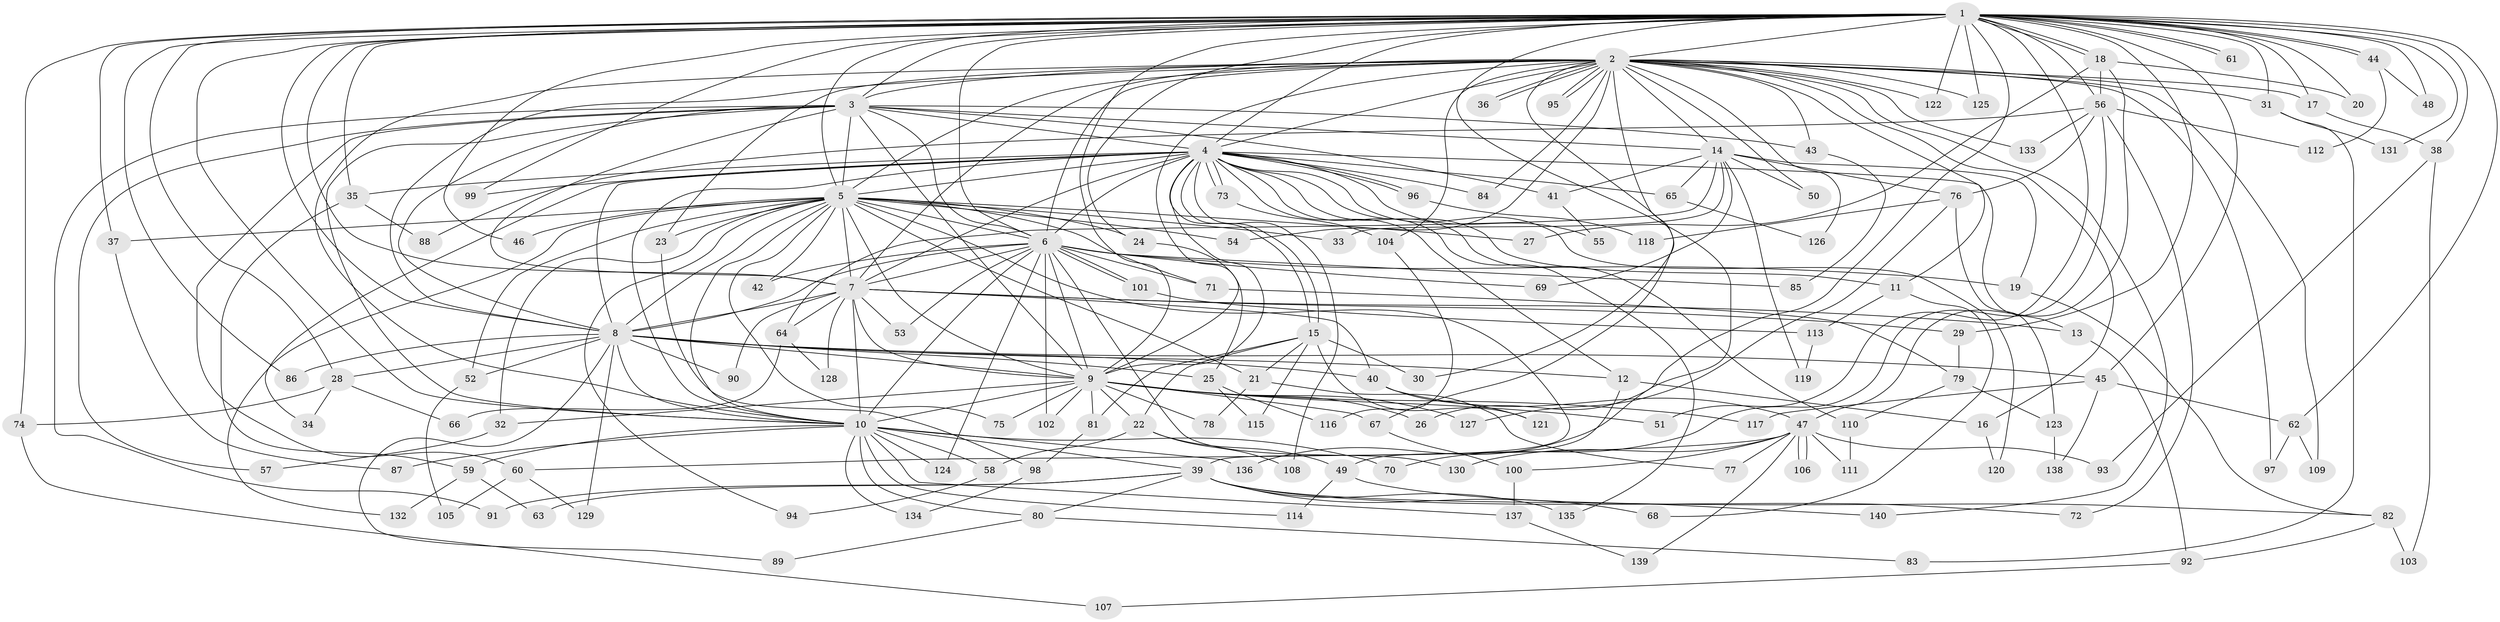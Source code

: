 // coarse degree distribution, {26: 0.011764705882352941, 22: 0.011764705882352941, 3: 0.2823529411764706, 2: 0.3058823529411765, 4: 0.1411764705882353, 5: 0.058823529411764705, 12: 0.011764705882352941, 11: 0.011764705882352941, 8: 0.023529411764705882, 17: 0.011764705882352941, 28: 0.011764705882352941, 1: 0.047058823529411764, 16: 0.011764705882352941, 29: 0.011764705882352941, 14: 0.011764705882352941, 7: 0.011764705882352941, 18: 0.011764705882352941, 9: 0.011764705882352941}
// Generated by graph-tools (version 1.1) at 2025/36/03/04/25 23:36:15]
// undirected, 140 vertices, 305 edges
graph export_dot {
  node [color=gray90,style=filled];
  1;
  2;
  3;
  4;
  5;
  6;
  7;
  8;
  9;
  10;
  11;
  12;
  13;
  14;
  15;
  16;
  17;
  18;
  19;
  20;
  21;
  22;
  23;
  24;
  25;
  26;
  27;
  28;
  29;
  30;
  31;
  32;
  33;
  34;
  35;
  36;
  37;
  38;
  39;
  40;
  41;
  42;
  43;
  44;
  45;
  46;
  47;
  48;
  49;
  50;
  51;
  52;
  53;
  54;
  55;
  56;
  57;
  58;
  59;
  60;
  61;
  62;
  63;
  64;
  65;
  66;
  67;
  68;
  69;
  70;
  71;
  72;
  73;
  74;
  75;
  76;
  77;
  78;
  79;
  80;
  81;
  82;
  83;
  84;
  85;
  86;
  87;
  88;
  89;
  90;
  91;
  92;
  93;
  94;
  95;
  96;
  97;
  98;
  99;
  100;
  101;
  102;
  103;
  104;
  105;
  106;
  107;
  108;
  109;
  110;
  111;
  112;
  113;
  114;
  115;
  116;
  117;
  118;
  119;
  120;
  121;
  122;
  123;
  124;
  125;
  126;
  127;
  128;
  129;
  130;
  131;
  132;
  133;
  134;
  135;
  136;
  137;
  138;
  139;
  140;
  1 -- 2;
  1 -- 3;
  1 -- 4;
  1 -- 5;
  1 -- 6;
  1 -- 7;
  1 -- 8;
  1 -- 9;
  1 -- 10;
  1 -- 17;
  1 -- 18;
  1 -- 18;
  1 -- 20;
  1 -- 24;
  1 -- 26;
  1 -- 28;
  1 -- 29;
  1 -- 31;
  1 -- 35;
  1 -- 37;
  1 -- 38;
  1 -- 44;
  1 -- 44;
  1 -- 45;
  1 -- 46;
  1 -- 48;
  1 -- 51;
  1 -- 56;
  1 -- 61;
  1 -- 61;
  1 -- 62;
  1 -- 74;
  1 -- 86;
  1 -- 99;
  1 -- 122;
  1 -- 125;
  1 -- 131;
  1 -- 136;
  2 -- 3;
  2 -- 4;
  2 -- 5;
  2 -- 6;
  2 -- 7;
  2 -- 8;
  2 -- 9;
  2 -- 10;
  2 -- 11;
  2 -- 14;
  2 -- 16;
  2 -- 17;
  2 -- 23;
  2 -- 30;
  2 -- 31;
  2 -- 36;
  2 -- 36;
  2 -- 43;
  2 -- 50;
  2 -- 54;
  2 -- 67;
  2 -- 84;
  2 -- 95;
  2 -- 95;
  2 -- 97;
  2 -- 104;
  2 -- 109;
  2 -- 122;
  2 -- 125;
  2 -- 126;
  2 -- 133;
  2 -- 140;
  3 -- 4;
  3 -- 5;
  3 -- 6;
  3 -- 7;
  3 -- 8;
  3 -- 9;
  3 -- 10;
  3 -- 14;
  3 -- 41;
  3 -- 43;
  3 -- 57;
  3 -- 60;
  3 -- 91;
  4 -- 5;
  4 -- 6;
  4 -- 7;
  4 -- 8;
  4 -- 9;
  4 -- 10;
  4 -- 11;
  4 -- 12;
  4 -- 13;
  4 -- 15;
  4 -- 15;
  4 -- 34;
  4 -- 35;
  4 -- 55;
  4 -- 65;
  4 -- 73;
  4 -- 73;
  4 -- 84;
  4 -- 96;
  4 -- 96;
  4 -- 99;
  4 -- 108;
  4 -- 110;
  4 -- 120;
  4 -- 135;
  5 -- 6;
  5 -- 7;
  5 -- 8;
  5 -- 9;
  5 -- 10;
  5 -- 21;
  5 -- 23;
  5 -- 24;
  5 -- 27;
  5 -- 32;
  5 -- 33;
  5 -- 37;
  5 -- 39;
  5 -- 42;
  5 -- 46;
  5 -- 52;
  5 -- 54;
  5 -- 71;
  5 -- 75;
  5 -- 94;
  5 -- 132;
  6 -- 7;
  6 -- 8;
  6 -- 9;
  6 -- 10;
  6 -- 19;
  6 -- 42;
  6 -- 53;
  6 -- 69;
  6 -- 71;
  6 -- 85;
  6 -- 101;
  6 -- 101;
  6 -- 102;
  6 -- 124;
  6 -- 130;
  7 -- 8;
  7 -- 9;
  7 -- 10;
  7 -- 13;
  7 -- 29;
  7 -- 40;
  7 -- 53;
  7 -- 64;
  7 -- 90;
  7 -- 128;
  8 -- 9;
  8 -- 10;
  8 -- 12;
  8 -- 25;
  8 -- 28;
  8 -- 40;
  8 -- 45;
  8 -- 52;
  8 -- 86;
  8 -- 89;
  8 -- 90;
  8 -- 129;
  9 -- 10;
  9 -- 22;
  9 -- 26;
  9 -- 32;
  9 -- 51;
  9 -- 67;
  9 -- 75;
  9 -- 78;
  9 -- 81;
  9 -- 102;
  9 -- 117;
  9 -- 127;
  10 -- 39;
  10 -- 58;
  10 -- 59;
  10 -- 70;
  10 -- 80;
  10 -- 87;
  10 -- 114;
  10 -- 124;
  10 -- 134;
  10 -- 136;
  10 -- 137;
  11 -- 68;
  11 -- 113;
  12 -- 16;
  12 -- 49;
  13 -- 92;
  14 -- 19;
  14 -- 33;
  14 -- 41;
  14 -- 50;
  14 -- 64;
  14 -- 65;
  14 -- 69;
  14 -- 76;
  14 -- 119;
  15 -- 21;
  15 -- 22;
  15 -- 30;
  15 -- 81;
  15 -- 115;
  15 -- 121;
  16 -- 120;
  17 -- 38;
  18 -- 20;
  18 -- 27;
  18 -- 47;
  18 -- 56;
  19 -- 82;
  21 -- 77;
  21 -- 78;
  22 -- 49;
  22 -- 58;
  22 -- 108;
  23 -- 98;
  24 -- 25;
  25 -- 115;
  25 -- 116;
  28 -- 34;
  28 -- 66;
  28 -- 74;
  29 -- 79;
  31 -- 83;
  31 -- 131;
  32 -- 57;
  35 -- 59;
  35 -- 88;
  37 -- 87;
  38 -- 93;
  38 -- 103;
  39 -- 63;
  39 -- 68;
  39 -- 72;
  39 -- 80;
  39 -- 91;
  39 -- 135;
  39 -- 140;
  40 -- 47;
  40 -- 121;
  41 -- 55;
  43 -- 85;
  44 -- 48;
  44 -- 112;
  45 -- 62;
  45 -- 117;
  45 -- 138;
  47 -- 60;
  47 -- 77;
  47 -- 93;
  47 -- 100;
  47 -- 106;
  47 -- 106;
  47 -- 111;
  47 -- 130;
  47 -- 139;
  49 -- 82;
  49 -- 114;
  52 -- 105;
  56 -- 70;
  56 -- 72;
  56 -- 76;
  56 -- 88;
  56 -- 112;
  56 -- 133;
  58 -- 94;
  59 -- 63;
  59 -- 132;
  60 -- 105;
  60 -- 129;
  62 -- 97;
  62 -- 109;
  64 -- 66;
  64 -- 128;
  65 -- 126;
  67 -- 100;
  71 -- 79;
  73 -- 104;
  74 -- 107;
  76 -- 118;
  76 -- 123;
  76 -- 127;
  79 -- 110;
  79 -- 123;
  80 -- 83;
  80 -- 89;
  81 -- 98;
  82 -- 92;
  82 -- 103;
  92 -- 107;
  96 -- 118;
  98 -- 134;
  100 -- 137;
  101 -- 113;
  104 -- 116;
  110 -- 111;
  113 -- 119;
  123 -- 138;
  137 -- 139;
}
